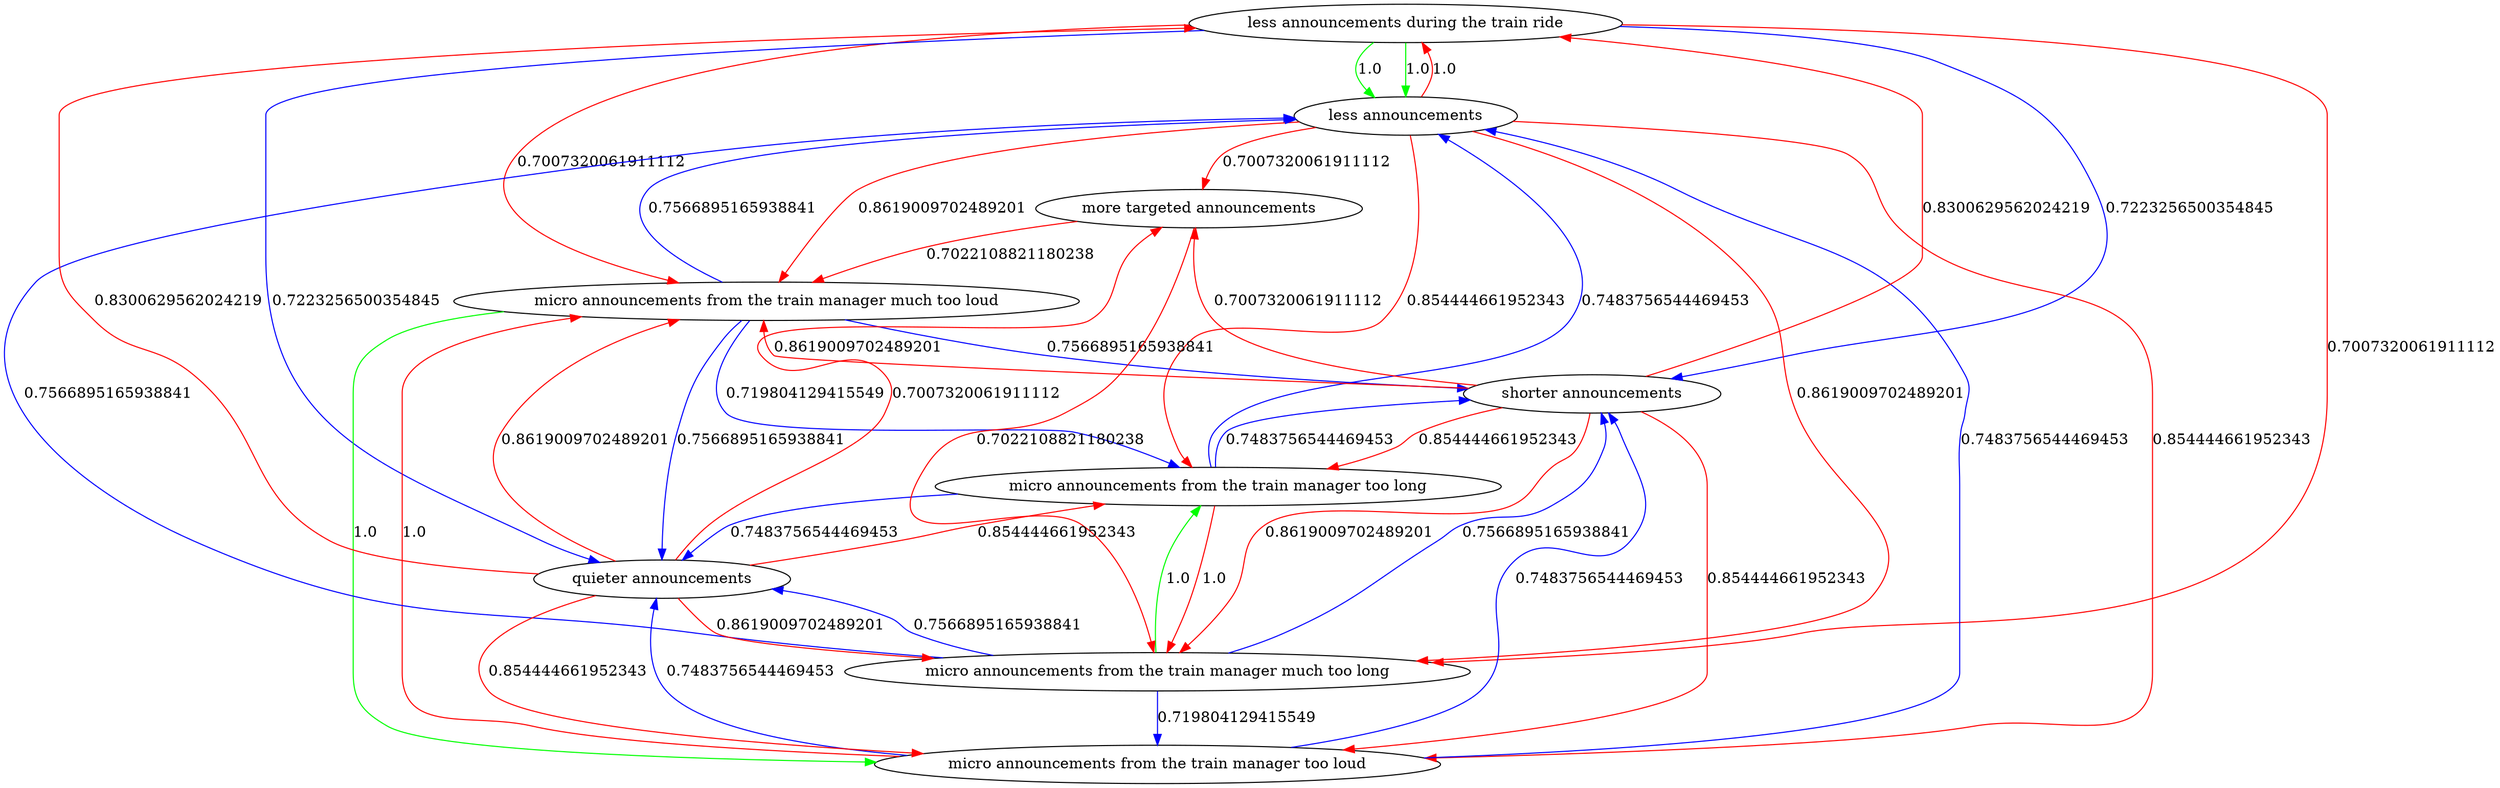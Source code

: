 digraph rawGraph {
"less announcements during the train ride";"less announcements";"micro announcements from the train manager much too loud";"micro announcements from the train manager too loud";"micro announcements from the train manager much too long";"micro announcements from the train manager too long";"more targeted announcements";"quieter announcements";"shorter announcements";"less announcements during the train ride" -> "less announcements" [label=1.0] [color=green]
"less announcements during the train ride" -> "less announcements" [label=1.0] [color=green]
"less announcements" -> "less announcements during the train ride" [label=1.0] [color=red]
"micro announcements from the train manager much too loud" -> "micro announcements from the train manager too loud" [label=1.0] [color=green]
"micro announcements from the train manager too loud" -> "micro announcements from the train manager much too loud" [label=1.0] [color=red]
"less announcements during the train ride" -> "micro announcements from the train manager much too loud" [label=0.7007320061911112] [color=red]
"less announcements" -> "micro announcements from the train manager much too loud" [label=0.8619009702489201] [color=red]
"less announcements" -> "micro announcements from the train manager too loud" [label=0.854444661952343] [color=red]
"micro announcements from the train manager much too loud" -> "less announcements" [label=0.7566895165938841] [color=blue]
"micro announcements from the train manager too loud" -> "less announcements" [label=0.7483756544469453] [color=blue]
"micro announcements from the train manager much too long" -> "micro announcements from the train manager too long" [label=1.0] [color=green]
"micro announcements from the train manager too long" -> "micro announcements from the train manager much too long" [label=1.0] [color=red]
"less announcements during the train ride" -> "micro announcements from the train manager much too long" [label=0.7007320061911112] [color=red]
"less announcements" -> "micro announcements from the train manager much too long" [label=0.8619009702489201] [color=red]
"less announcements" -> "micro announcements from the train manager too long" [label=0.854444661952343] [color=red]
"micro announcements from the train manager much too loud" -> "micro announcements from the train manager too long" [label=0.719804129415549] [color=blue]
"micro announcements from the train manager much too long" -> "less announcements" [label=0.7566895165938841] [color=blue]
"micro announcements from the train manager much too long" -> "micro announcements from the train manager too loud" [label=0.719804129415549] [color=blue]
"micro announcements from the train manager too long" -> "less announcements" [label=0.7483756544469453] [color=blue]
"less announcements" -> "more targeted announcements" [label=0.7007320061911112] [color=red]
"more targeted announcements" -> "micro announcements from the train manager much too loud" [label=0.7022108821180238] [color=red]
"more targeted announcements" -> "micro announcements from the train manager much too long" [label=0.7022108821180238] [color=red]
"less announcements during the train ride" -> "quieter announcements" [label=0.7223256500354845] [color=blue]
"micro announcements from the train manager much too loud" -> "quieter announcements" [label=0.7566895165938841] [color=blue]
"micro announcements from the train manager too loud" -> "quieter announcements" [label=0.7483756544469453] [color=blue]
"micro announcements from the train manager much too long" -> "quieter announcements" [label=0.7566895165938841] [color=blue]
"micro announcements from the train manager too long" -> "quieter announcements" [label=0.7483756544469453] [color=blue]
"quieter announcements" -> "less announcements during the train ride" [label=0.8300629562024219] [color=red]
"quieter announcements" -> "micro announcements from the train manager much too loud" [label=0.8619009702489201] [color=red]
"quieter announcements" -> "micro announcements from the train manager too loud" [label=0.854444661952343] [color=red]
"quieter announcements" -> "micro announcements from the train manager much too long" [label=0.8619009702489201] [color=red]
"quieter announcements" -> "micro announcements from the train manager too long" [label=0.854444661952343] [color=red]
"quieter announcements" -> "more targeted announcements" [label=0.7007320061911112] [color=red]
"less announcements during the train ride" -> "shorter announcements" [label=0.7223256500354845] [color=blue]
"micro announcements from the train manager much too loud" -> "shorter announcements" [label=0.7566895165938841] [color=blue]
"micro announcements from the train manager too loud" -> "shorter announcements" [label=0.7483756544469453] [color=blue]
"micro announcements from the train manager much too long" -> "shorter announcements" [label=0.7566895165938841] [color=blue]
"micro announcements from the train manager too long" -> "shorter announcements" [label=0.7483756544469453] [color=blue]
"shorter announcements" -> "less announcements during the train ride" [label=0.8300629562024219] [color=red]
"shorter announcements" -> "micro announcements from the train manager much too loud" [label=0.8619009702489201] [color=red]
"shorter announcements" -> "micro announcements from the train manager too loud" [label=0.854444661952343] [color=red]
"shorter announcements" -> "micro announcements from the train manager much too long" [label=0.8619009702489201] [color=red]
"shorter announcements" -> "micro announcements from the train manager too long" [label=0.854444661952343] [color=red]
"shorter announcements" -> "more targeted announcements" [label=0.7007320061911112] [color=red]
}